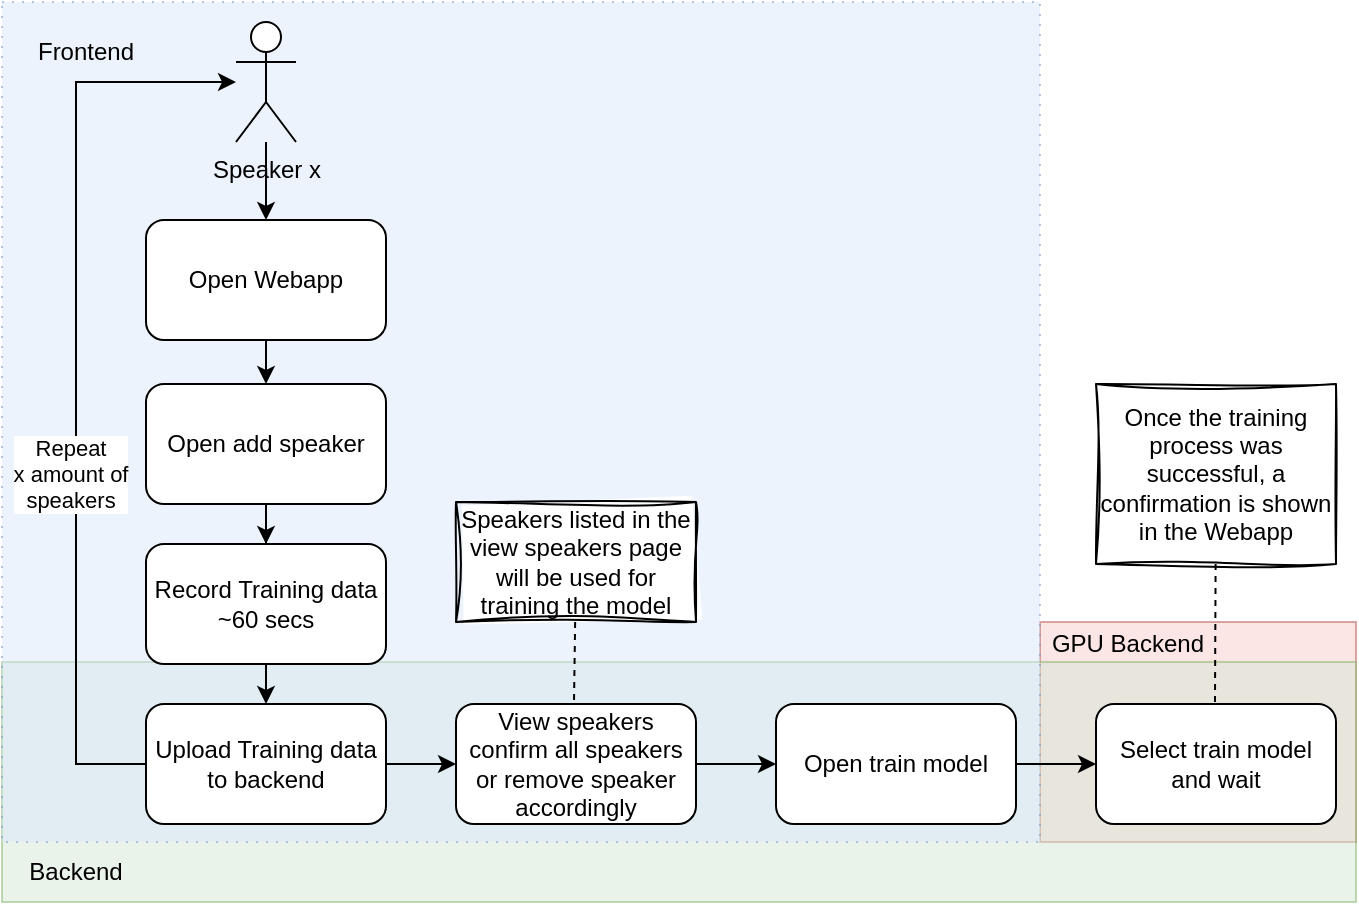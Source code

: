 <mxfile version="23.1.1" type="device">
  <diagram name="Seite-1" id="cjL0KJetFZDX_Oa60NiK">
    <mxGraphModel dx="-2004" dy="277" grid="1" gridSize="10" guides="1" tooltips="1" connect="1" arrows="1" fold="1" page="1" pageScale="1" pageWidth="827" pageHeight="1169" math="0" shadow="0">
      <root>
        <mxCell id="0" />
        <mxCell id="1" parent="0" />
        <mxCell id="P_tBmaPLKVosJnpM1XgC-25" value="" style="rounded=0;whiteSpace=wrap;html=1;fillColor=#f8cecc;strokeColor=#b85450;opacity=50;" vertex="1" parent="1">
          <mxGeometry x="3002" y="340" width="158" height="110" as="geometry" />
        </mxCell>
        <mxCell id="P_tBmaPLKVosJnpM1XgC-23" value="" style="rounded=0;whiteSpace=wrap;html=1;fillColor=#d5e8d4;strokeColor=#82b366;opacity=50;" vertex="1" parent="1">
          <mxGeometry x="2483" y="360" width="677" height="120" as="geometry" />
        </mxCell>
        <mxCell id="P_tBmaPLKVosJnpM1XgC-22" value="" style="rounded=0;whiteSpace=wrap;html=1;dashed=1;dashPattern=1 4;fillColor=#dae8fc;strokeColor=#6c8ebf;opacity=50;" vertex="1" parent="1">
          <mxGeometry x="2483" y="30" width="519" height="420" as="geometry" />
        </mxCell>
        <mxCell id="P_tBmaPLKVosJnpM1XgC-1" style="edgeStyle=orthogonalEdgeStyle;rounded=0;orthogonalLoop=1;jettySize=auto;html=1;" edge="1" parent="1" source="P_tBmaPLKVosJnpM1XgC-2" target="P_tBmaPLKVosJnpM1XgC-4">
          <mxGeometry relative="1" as="geometry" />
        </mxCell>
        <mxCell id="P_tBmaPLKVosJnpM1XgC-2" value="Speaker x" style="shape=umlActor;verticalLabelPosition=bottom;verticalAlign=top;html=1;outlineConnect=0;" vertex="1" parent="1">
          <mxGeometry x="2600" y="40" width="30" height="60" as="geometry" />
        </mxCell>
        <mxCell id="P_tBmaPLKVosJnpM1XgC-3" style="edgeStyle=orthogonalEdgeStyle;rounded=0;orthogonalLoop=1;jettySize=auto;html=1;" edge="1" parent="1" source="P_tBmaPLKVosJnpM1XgC-4" target="P_tBmaPLKVosJnpM1XgC-6">
          <mxGeometry relative="1" as="geometry" />
        </mxCell>
        <mxCell id="P_tBmaPLKVosJnpM1XgC-4" value="Open Webapp" style="rounded=1;whiteSpace=wrap;html=1;" vertex="1" parent="1">
          <mxGeometry x="2555" y="139" width="120" height="60" as="geometry" />
        </mxCell>
        <mxCell id="P_tBmaPLKVosJnpM1XgC-5" style="edgeStyle=orthogonalEdgeStyle;rounded=0;orthogonalLoop=1;jettySize=auto;html=1;entryX=0.5;entryY=0;entryDx=0;entryDy=0;" edge="1" parent="1" source="P_tBmaPLKVosJnpM1XgC-6" target="P_tBmaPLKVosJnpM1XgC-8">
          <mxGeometry relative="1" as="geometry" />
        </mxCell>
        <mxCell id="P_tBmaPLKVosJnpM1XgC-6" value="Open add speaker" style="rounded=1;whiteSpace=wrap;html=1;" vertex="1" parent="1">
          <mxGeometry x="2555" y="221" width="120" height="60" as="geometry" />
        </mxCell>
        <mxCell id="P_tBmaPLKVosJnpM1XgC-7" style="edgeStyle=orthogonalEdgeStyle;rounded=0;orthogonalLoop=1;jettySize=auto;html=1;exitX=0.5;exitY=1;exitDx=0;exitDy=0;entryX=0.5;entryY=0;entryDx=0;entryDy=0;" edge="1" parent="1" source="P_tBmaPLKVosJnpM1XgC-8" target="P_tBmaPLKVosJnpM1XgC-12">
          <mxGeometry relative="1" as="geometry" />
        </mxCell>
        <mxCell id="P_tBmaPLKVosJnpM1XgC-8" value="Record Training data&lt;br&gt;~60 secs" style="rounded=1;whiteSpace=wrap;html=1;" vertex="1" parent="1">
          <mxGeometry x="2555" y="301" width="120" height="60" as="geometry" />
        </mxCell>
        <mxCell id="P_tBmaPLKVosJnpM1XgC-9" style="edgeStyle=orthogonalEdgeStyle;rounded=0;orthogonalLoop=1;jettySize=auto;html=1;" edge="1" parent="1" source="P_tBmaPLKVosJnpM1XgC-12" target="P_tBmaPLKVosJnpM1XgC-2">
          <mxGeometry relative="1" as="geometry">
            <Array as="points">
              <mxPoint x="2520" y="411" />
              <mxPoint x="2520" y="70" />
            </Array>
          </mxGeometry>
        </mxCell>
        <mxCell id="P_tBmaPLKVosJnpM1XgC-10" value="Repeat&lt;br&gt;x amount of&lt;br&gt;speakers" style="edgeLabel;html=1;align=center;verticalAlign=middle;resizable=0;points=[];" vertex="1" connectable="0" parent="P_tBmaPLKVosJnpM1XgC-9">
          <mxGeometry x="-0.209" y="3" relative="1" as="geometry">
            <mxPoint as="offset" />
          </mxGeometry>
        </mxCell>
        <mxCell id="P_tBmaPLKVosJnpM1XgC-11" style="edgeStyle=orthogonalEdgeStyle;rounded=0;orthogonalLoop=1;jettySize=auto;html=1;" edge="1" parent="1" source="P_tBmaPLKVosJnpM1XgC-12" target="P_tBmaPLKVosJnpM1XgC-14">
          <mxGeometry relative="1" as="geometry" />
        </mxCell>
        <mxCell id="P_tBmaPLKVosJnpM1XgC-12" value="Upload Training data to backend" style="rounded=1;whiteSpace=wrap;html=1;" vertex="1" parent="1">
          <mxGeometry x="2555" y="381" width="120" height="60" as="geometry" />
        </mxCell>
        <mxCell id="P_tBmaPLKVosJnpM1XgC-13" style="edgeStyle=orthogonalEdgeStyle;rounded=0;orthogonalLoop=1;jettySize=auto;html=1;entryX=0;entryY=0.5;entryDx=0;entryDy=0;" edge="1" parent="1" source="P_tBmaPLKVosJnpM1XgC-14" target="P_tBmaPLKVosJnpM1XgC-18">
          <mxGeometry relative="1" as="geometry" />
        </mxCell>
        <mxCell id="P_tBmaPLKVosJnpM1XgC-14" value="View speakers&lt;br&gt;confirm all speakers or remove speaker accordingly" style="rounded=1;whiteSpace=wrap;html=1;" vertex="1" parent="1">
          <mxGeometry x="2710" y="381" width="120" height="60" as="geometry" />
        </mxCell>
        <mxCell id="P_tBmaPLKVosJnpM1XgC-15" value="Speakers listed in the view speakers page will be used for training the model" style="rounded=0;whiteSpace=wrap;html=1;sketch=1;curveFitting=1;jiggle=2;" vertex="1" parent="1">
          <mxGeometry x="2710" y="280" width="120" height="60" as="geometry" />
        </mxCell>
        <mxCell id="P_tBmaPLKVosJnpM1XgC-16" value="" style="endArrow=none;dashed=1;html=1;rounded=0;" edge="1" parent="1" source="P_tBmaPLKVosJnpM1XgC-15">
          <mxGeometry width="50" height="50" relative="1" as="geometry">
            <mxPoint x="2730" y="391" as="sourcePoint" />
            <mxPoint x="2769" y="380" as="targetPoint" />
          </mxGeometry>
        </mxCell>
        <mxCell id="P_tBmaPLKVosJnpM1XgC-17" value="" style="edgeStyle=orthogonalEdgeStyle;rounded=0;orthogonalLoop=1;jettySize=auto;html=1;" edge="1" parent="1" source="P_tBmaPLKVosJnpM1XgC-18" target="P_tBmaPLKVosJnpM1XgC-19">
          <mxGeometry relative="1" as="geometry" />
        </mxCell>
        <mxCell id="P_tBmaPLKVosJnpM1XgC-18" value="Open train model" style="rounded=1;whiteSpace=wrap;html=1;" vertex="1" parent="1">
          <mxGeometry x="2870" y="381" width="120" height="60" as="geometry" />
        </mxCell>
        <mxCell id="P_tBmaPLKVosJnpM1XgC-19" value="Select train model and wait" style="rounded=1;whiteSpace=wrap;html=1;" vertex="1" parent="1">
          <mxGeometry x="3030" y="381" width="120" height="60" as="geometry" />
        </mxCell>
        <mxCell id="P_tBmaPLKVosJnpM1XgC-20" value="Once the training process was successful, a confirmation is shown in the Webapp" style="rounded=0;whiteSpace=wrap;html=1;glass=0;sketch=1;curveFitting=1;jiggle=2;" vertex="1" parent="1">
          <mxGeometry x="3030" y="221" width="120" height="90" as="geometry" />
        </mxCell>
        <mxCell id="P_tBmaPLKVosJnpM1XgC-21" value="" style="endArrow=none;dashed=1;html=1;rounded=0;" edge="1" parent="1" source="P_tBmaPLKVosJnpM1XgC-20">
          <mxGeometry width="50" height="50" relative="1" as="geometry">
            <mxPoint x="3090.5" y="340" as="sourcePoint" />
            <mxPoint x="3089.5" y="380" as="targetPoint" />
          </mxGeometry>
        </mxCell>
        <mxCell id="P_tBmaPLKVosJnpM1XgC-26" value="Frontend" style="text;strokeColor=none;align=center;fillColor=none;html=1;verticalAlign=middle;whiteSpace=wrap;rounded=0;" vertex="1" parent="1">
          <mxGeometry x="2495" y="40" width="60" height="30" as="geometry" />
        </mxCell>
        <mxCell id="P_tBmaPLKVosJnpM1XgC-27" value="Backend" style="text;strokeColor=none;align=center;fillColor=none;html=1;verticalAlign=middle;whiteSpace=wrap;rounded=0;" vertex="1" parent="1">
          <mxGeometry x="2490" y="450" width="60" height="30" as="geometry" />
        </mxCell>
        <mxCell id="P_tBmaPLKVosJnpM1XgC-28" value="GPU Backend" style="text;strokeColor=none;align=center;fillColor=none;html=1;verticalAlign=middle;whiteSpace=wrap;rounded=0;" vertex="1" parent="1">
          <mxGeometry x="3002" y="336" width="88" height="30" as="geometry" />
        </mxCell>
      </root>
    </mxGraphModel>
  </diagram>
</mxfile>
